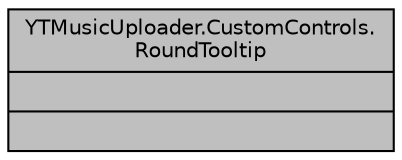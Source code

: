 digraph "YTMusicUploader.CustomControls.RoundTooltip"
{
 // LATEX_PDF_SIZE
  edge [fontname="Helvetica",fontsize="10",labelfontname="Helvetica",labelfontsize="10"];
  node [fontname="Helvetica",fontsize="10",shape=record];
  Node1 [label="{YTMusicUploader.CustomControls.\lRoundTooltip\n||}",height=0.2,width=0.4,color="black", fillcolor="grey75", style="filled", fontcolor="black",tooltip=" "];
}
